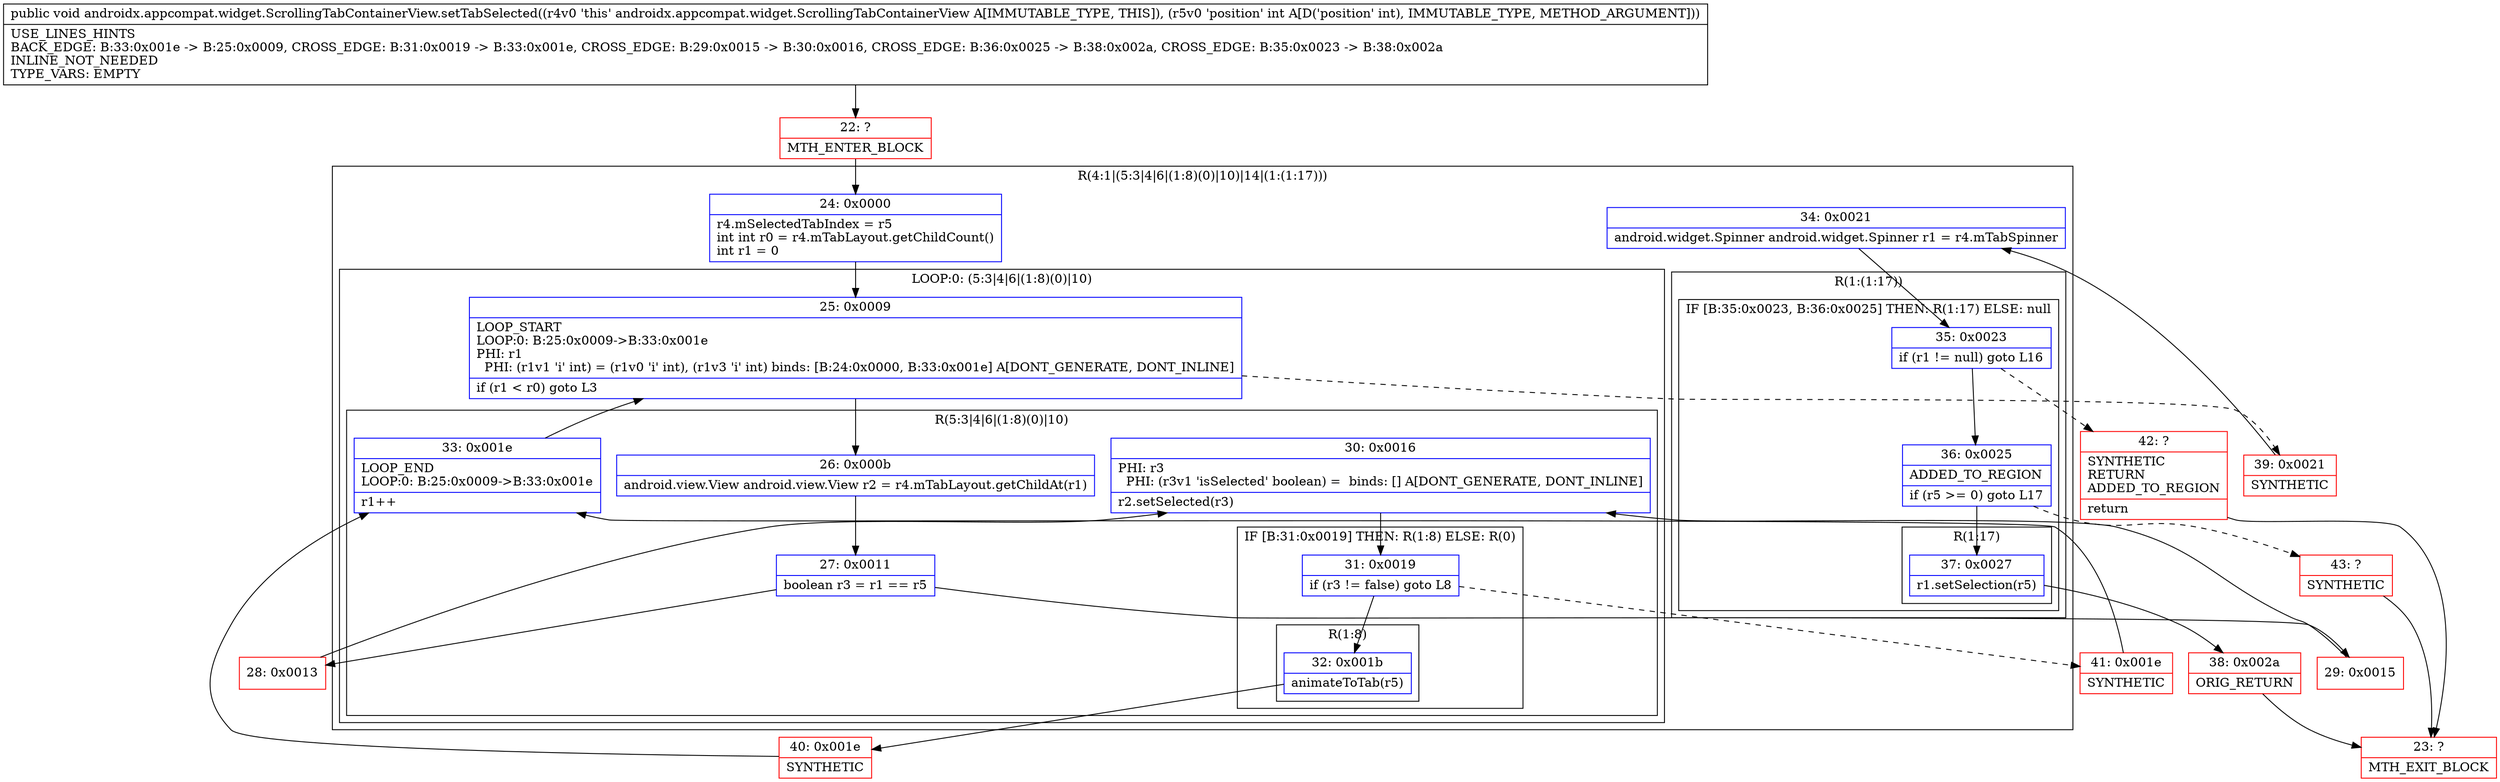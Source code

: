 digraph "CFG forandroidx.appcompat.widget.ScrollingTabContainerView.setTabSelected(I)V" {
subgraph cluster_Region_974107449 {
label = "R(4:1|(5:3|4|6|(1:8)(0)|10)|14|(1:(1:17)))";
node [shape=record,color=blue];
Node_24 [shape=record,label="{24\:\ 0x0000|r4.mSelectedTabIndex = r5\lint int r0 = r4.mTabLayout.getChildCount()\lint r1 = 0\l}"];
subgraph cluster_LoopRegion_1677652450 {
label = "LOOP:0: (5:3|4|6|(1:8)(0)|10)";
node [shape=record,color=blue];
Node_25 [shape=record,label="{25\:\ 0x0009|LOOP_START\lLOOP:0: B:25:0x0009\-\>B:33:0x001e\lPHI: r1 \l  PHI: (r1v1 'i' int) = (r1v0 'i' int), (r1v3 'i' int) binds: [B:24:0x0000, B:33:0x001e] A[DONT_GENERATE, DONT_INLINE]\l|if (r1 \< r0) goto L3\l}"];
subgraph cluster_Region_949298191 {
label = "R(5:3|4|6|(1:8)(0)|10)";
node [shape=record,color=blue];
Node_26 [shape=record,label="{26\:\ 0x000b|android.view.View android.view.View r2 = r4.mTabLayout.getChildAt(r1)\l}"];
Node_27 [shape=record,label="{27\:\ 0x0011|boolean r3 = r1 == r5\l}"];
Node_30 [shape=record,label="{30\:\ 0x0016|PHI: r3 \l  PHI: (r3v1 'isSelected' boolean) =  binds: [] A[DONT_GENERATE, DONT_INLINE]\l|r2.setSelected(r3)\l}"];
subgraph cluster_IfRegion_953062704 {
label = "IF [B:31:0x0019] THEN: R(1:8) ELSE: R(0)";
node [shape=record,color=blue];
Node_31 [shape=record,label="{31\:\ 0x0019|if (r3 != false) goto L8\l}"];
subgraph cluster_Region_881705355 {
label = "R(1:8)";
node [shape=record,color=blue];
Node_32 [shape=record,label="{32\:\ 0x001b|animateToTab(r5)\l}"];
}
subgraph cluster_Region_726608656 {
label = "R(0)";
node [shape=record,color=blue];
}
}
Node_33 [shape=record,label="{33\:\ 0x001e|LOOP_END\lLOOP:0: B:25:0x0009\-\>B:33:0x001e\l|r1++\l}"];
}
}
Node_34 [shape=record,label="{34\:\ 0x0021|android.widget.Spinner android.widget.Spinner r1 = r4.mTabSpinner\l}"];
subgraph cluster_Region_552606430 {
label = "R(1:(1:17))";
node [shape=record,color=blue];
subgraph cluster_IfRegion_1811603595 {
label = "IF [B:35:0x0023, B:36:0x0025] THEN: R(1:17) ELSE: null";
node [shape=record,color=blue];
Node_35 [shape=record,label="{35\:\ 0x0023|if (r1 != null) goto L16\l}"];
Node_36 [shape=record,label="{36\:\ 0x0025|ADDED_TO_REGION\l|if (r5 \>= 0) goto L17\l}"];
subgraph cluster_Region_741019830 {
label = "R(1:17)";
node [shape=record,color=blue];
Node_37 [shape=record,label="{37\:\ 0x0027|r1.setSelection(r5)\l}"];
}
}
}
}
Node_22 [shape=record,color=red,label="{22\:\ ?|MTH_ENTER_BLOCK\l}"];
Node_28 [shape=record,color=red,label="{28\:\ 0x0013}"];
Node_40 [shape=record,color=red,label="{40\:\ 0x001e|SYNTHETIC\l}"];
Node_41 [shape=record,color=red,label="{41\:\ 0x001e|SYNTHETIC\l}"];
Node_29 [shape=record,color=red,label="{29\:\ 0x0015}"];
Node_39 [shape=record,color=red,label="{39\:\ 0x0021|SYNTHETIC\l}"];
Node_38 [shape=record,color=red,label="{38\:\ 0x002a|ORIG_RETURN\l}"];
Node_23 [shape=record,color=red,label="{23\:\ ?|MTH_EXIT_BLOCK\l}"];
Node_43 [shape=record,color=red,label="{43\:\ ?|SYNTHETIC\l}"];
Node_42 [shape=record,color=red,label="{42\:\ ?|SYNTHETIC\lRETURN\lADDED_TO_REGION\l|return\l}"];
MethodNode[shape=record,label="{public void androidx.appcompat.widget.ScrollingTabContainerView.setTabSelected((r4v0 'this' androidx.appcompat.widget.ScrollingTabContainerView A[IMMUTABLE_TYPE, THIS]), (r5v0 'position' int A[D('position' int), IMMUTABLE_TYPE, METHOD_ARGUMENT]))  | USE_LINES_HINTS\lBACK_EDGE: B:33:0x001e \-\> B:25:0x0009, CROSS_EDGE: B:31:0x0019 \-\> B:33:0x001e, CROSS_EDGE: B:29:0x0015 \-\> B:30:0x0016, CROSS_EDGE: B:36:0x0025 \-\> B:38:0x002a, CROSS_EDGE: B:35:0x0023 \-\> B:38:0x002a\lINLINE_NOT_NEEDED\lTYPE_VARS: EMPTY\l}"];
MethodNode -> Node_22;Node_24 -> Node_25;
Node_25 -> Node_26;
Node_25 -> Node_39[style=dashed];
Node_26 -> Node_27;
Node_27 -> Node_28;
Node_27 -> Node_29;
Node_30 -> Node_31;
Node_31 -> Node_32;
Node_31 -> Node_41[style=dashed];
Node_32 -> Node_40;
Node_33 -> Node_25;
Node_34 -> Node_35;
Node_35 -> Node_36;
Node_35 -> Node_42[style=dashed];
Node_36 -> Node_37;
Node_36 -> Node_43[style=dashed];
Node_37 -> Node_38;
Node_22 -> Node_24;
Node_28 -> Node_30;
Node_40 -> Node_33;
Node_41 -> Node_33;
Node_29 -> Node_30;
Node_39 -> Node_34;
Node_38 -> Node_23;
Node_43 -> Node_23;
Node_42 -> Node_23;
}

